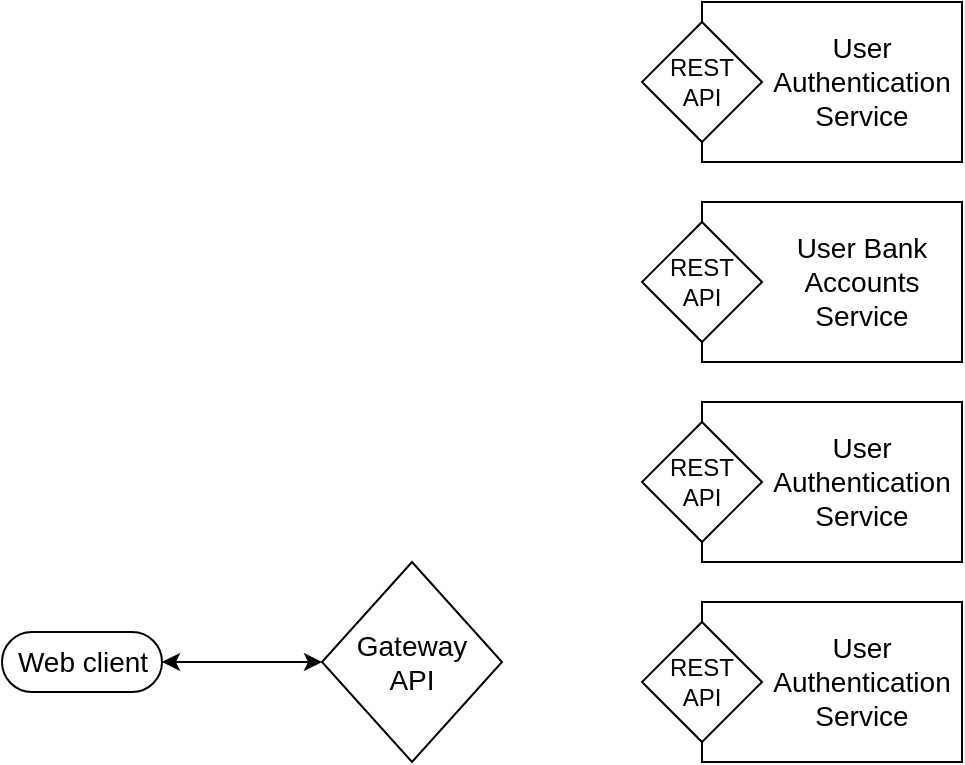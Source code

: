 <mxfile version="14.1.9" type="github">
  <diagram name="Page-1" id="9f46799a-70d6-7492-0946-bef42562c5a5">
    <mxGraphModel dx="1108" dy="791" grid="1" gridSize="10" guides="1" tooltips="1" connect="1" arrows="1" fold="1" page="1" pageScale="1" pageWidth="1100" pageHeight="850" background="#ffffff" math="0" shadow="0">
      <root>
        <mxCell id="0" />
        <mxCell id="1" parent="0" />
        <mxCell id="WWAp1A02eeEXavUCdxNv-16" value="" style="edgeStyle=orthogonalEdgeStyle;rounded=0;orthogonalLoop=1;jettySize=auto;html=1;startArrow=classic;startFill=1;" edge="1" parent="1" source="WWAp1A02eeEXavUCdxNv-14" target="WWAp1A02eeEXavUCdxNv-15">
          <mxGeometry relative="1" as="geometry" />
        </mxCell>
        <mxCell id="WWAp1A02eeEXavUCdxNv-14" value="&lt;div style=&quot;font-size: 14px;&quot;&gt;Web client&lt;/div&gt;" style="html=1;dashed=0;whitespace=wrap;shape=mxgraph.dfd.start;fontSize=14;" vertex="1" parent="1">
          <mxGeometry x="50" y="345" width="80" height="30" as="geometry" />
        </mxCell>
        <mxCell id="WWAp1A02eeEXavUCdxNv-15" value="&lt;div style=&quot;font-size: 14px;&quot;&gt;Gateway&lt;/div&gt;&lt;div style=&quot;font-size: 14px;&quot;&gt;API&lt;/div&gt;" style="shape=rhombus;html=1;dashed=0;whitespace=wrap;perimeter=rhombusPerimeter;whiteSpace=wrap;fontSize=14;" vertex="1" parent="1">
          <mxGeometry x="210" y="310" width="90" height="100" as="geometry" />
        </mxCell>
        <mxCell id="WWAp1A02eeEXavUCdxNv-20" value="" style="group" vertex="1" connectable="0" parent="1">
          <mxGeometry x="370" y="30" width="160" height="80" as="geometry" />
        </mxCell>
        <mxCell id="WWAp1A02eeEXavUCdxNv-17" value="" style="html=1;dashed=0;whitespace=wrap;whiteSpace=wrap;" vertex="1" parent="WWAp1A02eeEXavUCdxNv-20">
          <mxGeometry x="30" width="130" height="80" as="geometry" />
        </mxCell>
        <mxCell id="WWAp1A02eeEXavUCdxNv-18" value="&lt;div&gt;REST&lt;/div&gt;&lt;div&gt;API&lt;/div&gt;" style="shape=rhombus;html=1;dashed=0;whitespace=wrap;perimeter=rhombusPerimeter;whiteSpace=wrap;fontSize=12;" vertex="1" parent="WWAp1A02eeEXavUCdxNv-20">
          <mxGeometry y="10" width="60" height="60" as="geometry" />
        </mxCell>
        <mxCell id="WWAp1A02eeEXavUCdxNv-19" value="User Authentication Service" style="text;html=1;strokeColor=none;fillColor=none;align=center;verticalAlign=middle;whiteSpace=wrap;rounded=0;dashed=1;fontSize=14;" vertex="1" parent="WWAp1A02eeEXavUCdxNv-20">
          <mxGeometry x="60" width="100" height="80" as="geometry" />
        </mxCell>
        <mxCell id="WWAp1A02eeEXavUCdxNv-21" value="" style="group" vertex="1" connectable="0" parent="1">
          <mxGeometry x="370" y="130" width="160" height="80" as="geometry" />
        </mxCell>
        <mxCell id="WWAp1A02eeEXavUCdxNv-22" value="" style="html=1;dashed=0;whitespace=wrap;whiteSpace=wrap;" vertex="1" parent="WWAp1A02eeEXavUCdxNv-21">
          <mxGeometry x="30" width="130" height="80" as="geometry" />
        </mxCell>
        <mxCell id="WWAp1A02eeEXavUCdxNv-23" value="&lt;div&gt;REST&lt;/div&gt;&lt;div&gt;API&lt;/div&gt;" style="shape=rhombus;html=1;dashed=0;whitespace=wrap;perimeter=rhombusPerimeter;whiteSpace=wrap;fontSize=12;" vertex="1" parent="WWAp1A02eeEXavUCdxNv-21">
          <mxGeometry y="10" width="60" height="60" as="geometry" />
        </mxCell>
        <mxCell id="WWAp1A02eeEXavUCdxNv-24" value="User Bank Accounts Service" style="text;html=1;strokeColor=none;fillColor=none;align=center;verticalAlign=middle;whiteSpace=wrap;rounded=0;dashed=1;fontSize=14;" vertex="1" parent="WWAp1A02eeEXavUCdxNv-21">
          <mxGeometry x="60" width="100" height="80" as="geometry" />
        </mxCell>
        <mxCell id="WWAp1A02eeEXavUCdxNv-25" value="" style="group" vertex="1" connectable="0" parent="1">
          <mxGeometry x="370" y="230" width="160" height="80" as="geometry" />
        </mxCell>
        <mxCell id="WWAp1A02eeEXavUCdxNv-26" value="" style="html=1;dashed=0;whitespace=wrap;whiteSpace=wrap;" vertex="1" parent="WWAp1A02eeEXavUCdxNv-25">
          <mxGeometry x="30" width="130" height="80" as="geometry" />
        </mxCell>
        <mxCell id="WWAp1A02eeEXavUCdxNv-27" value="&lt;div&gt;REST&lt;/div&gt;&lt;div&gt;API&lt;/div&gt;" style="shape=rhombus;html=1;dashed=0;whitespace=wrap;perimeter=rhombusPerimeter;whiteSpace=wrap;fontSize=12;" vertex="1" parent="WWAp1A02eeEXavUCdxNv-25">
          <mxGeometry y="10" width="60" height="60" as="geometry" />
        </mxCell>
        <mxCell id="WWAp1A02eeEXavUCdxNv-28" value="User Authentication Service" style="text;html=1;strokeColor=none;fillColor=none;align=center;verticalAlign=middle;whiteSpace=wrap;rounded=0;dashed=1;fontSize=14;" vertex="1" parent="WWAp1A02eeEXavUCdxNv-25">
          <mxGeometry x="60" width="100" height="80" as="geometry" />
        </mxCell>
        <mxCell id="WWAp1A02eeEXavUCdxNv-29" value="" style="group" vertex="1" connectable="0" parent="1">
          <mxGeometry x="370" y="330" width="160" height="80" as="geometry" />
        </mxCell>
        <mxCell id="WWAp1A02eeEXavUCdxNv-30" value="" style="html=1;dashed=0;whitespace=wrap;whiteSpace=wrap;" vertex="1" parent="WWAp1A02eeEXavUCdxNv-29">
          <mxGeometry x="30" width="130" height="80" as="geometry" />
        </mxCell>
        <mxCell id="WWAp1A02eeEXavUCdxNv-31" value="&lt;div&gt;REST&lt;/div&gt;&lt;div&gt;API&lt;/div&gt;" style="shape=rhombus;html=1;dashed=0;whitespace=wrap;perimeter=rhombusPerimeter;whiteSpace=wrap;fontSize=12;" vertex="1" parent="WWAp1A02eeEXavUCdxNv-29">
          <mxGeometry y="10" width="60" height="60" as="geometry" />
        </mxCell>
        <mxCell id="WWAp1A02eeEXavUCdxNv-32" value="User Authentication Service" style="text;html=1;strokeColor=none;fillColor=none;align=center;verticalAlign=middle;whiteSpace=wrap;rounded=0;dashed=1;fontSize=14;" vertex="1" parent="WWAp1A02eeEXavUCdxNv-29">
          <mxGeometry x="60" width="100" height="80" as="geometry" />
        </mxCell>
      </root>
    </mxGraphModel>
  </diagram>
</mxfile>
